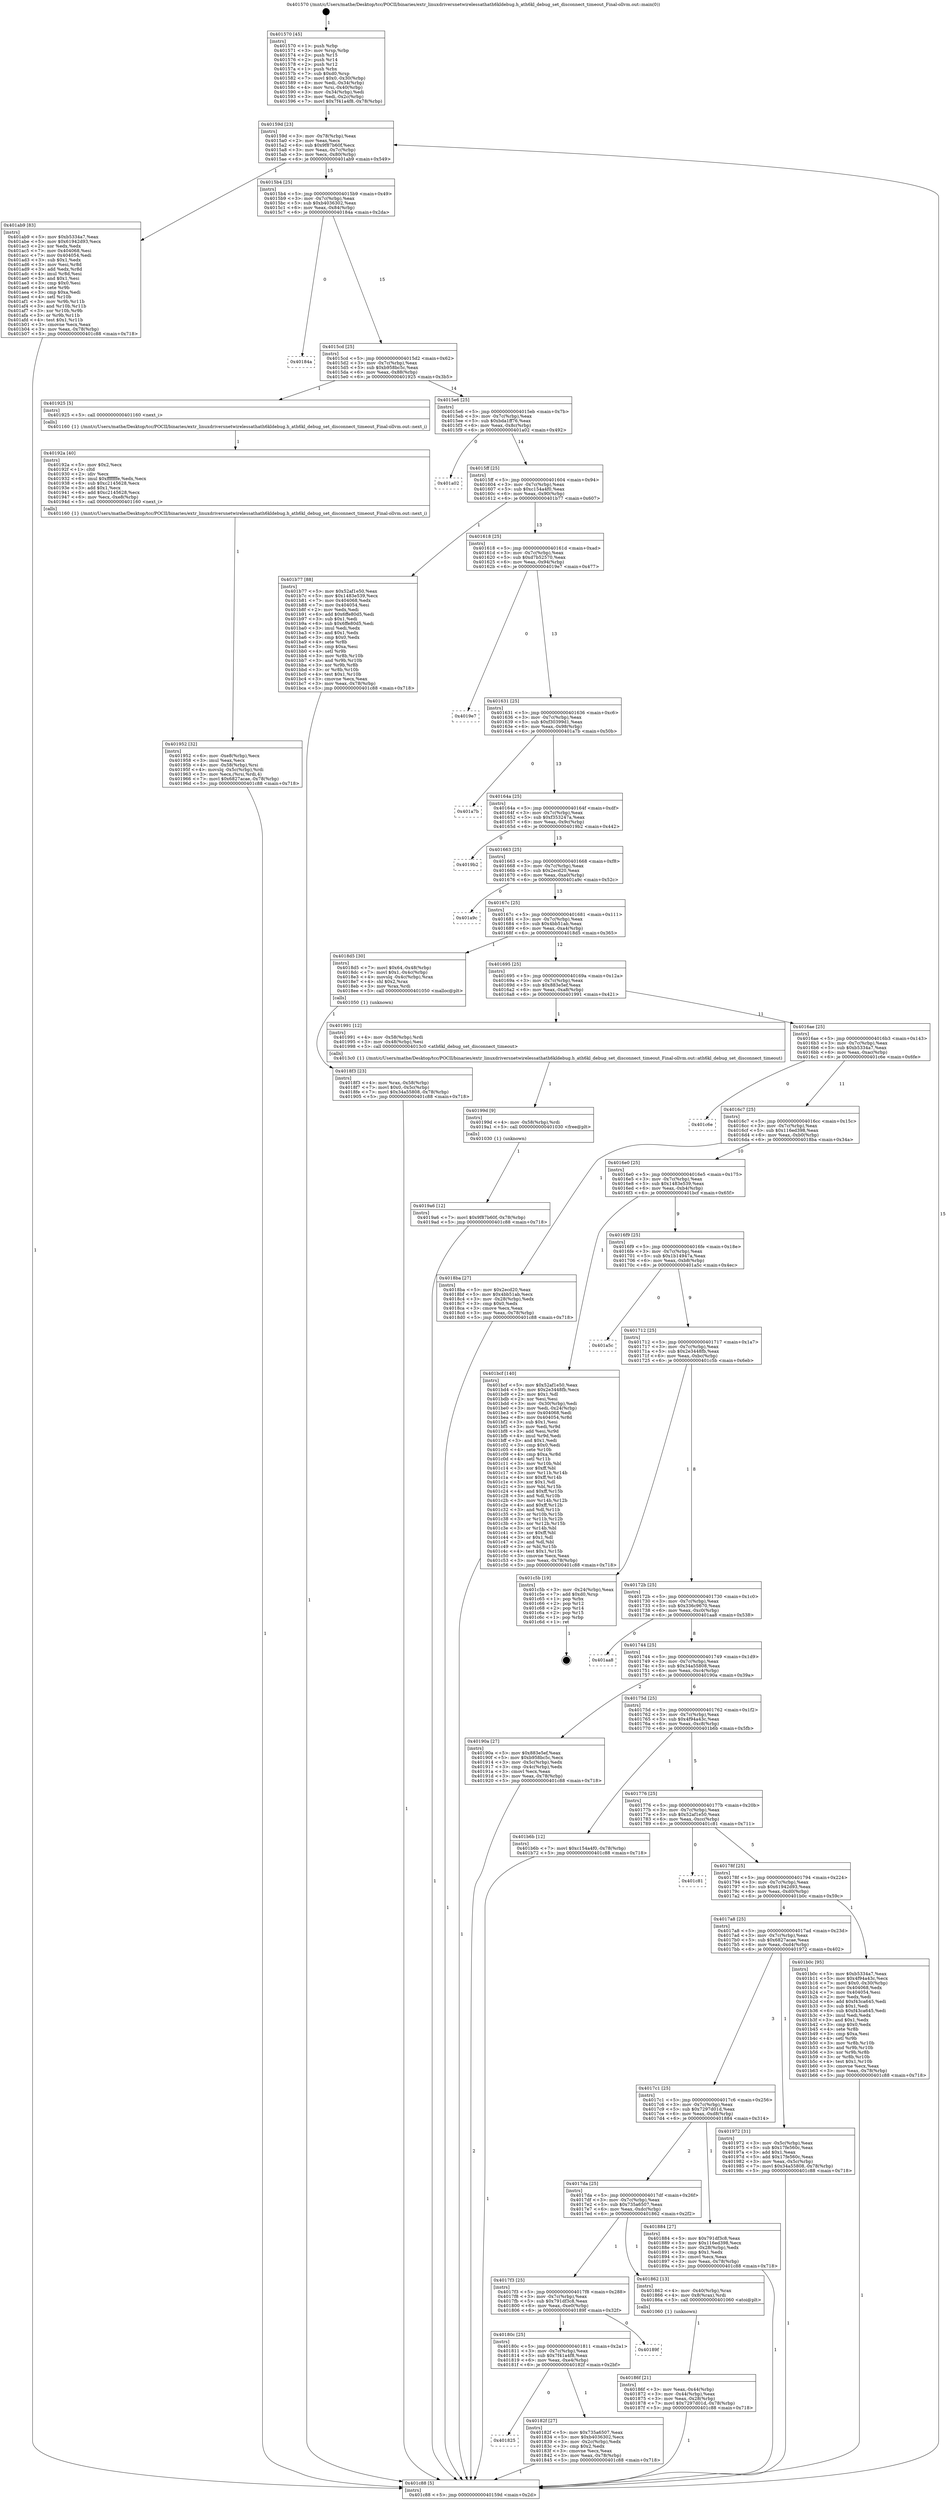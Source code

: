digraph "0x401570" {
  label = "0x401570 (/mnt/c/Users/mathe/Desktop/tcc/POCII/binaries/extr_linuxdriversnetwirelessathath6kldebug.h_ath6kl_debug_set_disconnect_timeout_Final-ollvm.out::main(0))"
  labelloc = "t"
  node[shape=record]

  Entry [label="",width=0.3,height=0.3,shape=circle,fillcolor=black,style=filled]
  "0x40159d" [label="{
     0x40159d [23]\l
     | [instrs]\l
     &nbsp;&nbsp;0x40159d \<+3\>: mov -0x78(%rbp),%eax\l
     &nbsp;&nbsp;0x4015a0 \<+2\>: mov %eax,%ecx\l
     &nbsp;&nbsp;0x4015a2 \<+6\>: sub $0x9f87b60f,%ecx\l
     &nbsp;&nbsp;0x4015a8 \<+3\>: mov %eax,-0x7c(%rbp)\l
     &nbsp;&nbsp;0x4015ab \<+3\>: mov %ecx,-0x80(%rbp)\l
     &nbsp;&nbsp;0x4015ae \<+6\>: je 0000000000401ab9 \<main+0x549\>\l
  }"]
  "0x401ab9" [label="{
     0x401ab9 [83]\l
     | [instrs]\l
     &nbsp;&nbsp;0x401ab9 \<+5\>: mov $0xb5334a7,%eax\l
     &nbsp;&nbsp;0x401abe \<+5\>: mov $0x61942d93,%ecx\l
     &nbsp;&nbsp;0x401ac3 \<+2\>: xor %edx,%edx\l
     &nbsp;&nbsp;0x401ac5 \<+7\>: mov 0x404068,%esi\l
     &nbsp;&nbsp;0x401acc \<+7\>: mov 0x404054,%edi\l
     &nbsp;&nbsp;0x401ad3 \<+3\>: sub $0x1,%edx\l
     &nbsp;&nbsp;0x401ad6 \<+3\>: mov %esi,%r8d\l
     &nbsp;&nbsp;0x401ad9 \<+3\>: add %edx,%r8d\l
     &nbsp;&nbsp;0x401adc \<+4\>: imul %r8d,%esi\l
     &nbsp;&nbsp;0x401ae0 \<+3\>: and $0x1,%esi\l
     &nbsp;&nbsp;0x401ae3 \<+3\>: cmp $0x0,%esi\l
     &nbsp;&nbsp;0x401ae6 \<+4\>: sete %r9b\l
     &nbsp;&nbsp;0x401aea \<+3\>: cmp $0xa,%edi\l
     &nbsp;&nbsp;0x401aed \<+4\>: setl %r10b\l
     &nbsp;&nbsp;0x401af1 \<+3\>: mov %r9b,%r11b\l
     &nbsp;&nbsp;0x401af4 \<+3\>: and %r10b,%r11b\l
     &nbsp;&nbsp;0x401af7 \<+3\>: xor %r10b,%r9b\l
     &nbsp;&nbsp;0x401afa \<+3\>: or %r9b,%r11b\l
     &nbsp;&nbsp;0x401afd \<+4\>: test $0x1,%r11b\l
     &nbsp;&nbsp;0x401b01 \<+3\>: cmovne %ecx,%eax\l
     &nbsp;&nbsp;0x401b04 \<+3\>: mov %eax,-0x78(%rbp)\l
     &nbsp;&nbsp;0x401b07 \<+5\>: jmp 0000000000401c88 \<main+0x718\>\l
  }"]
  "0x4015b4" [label="{
     0x4015b4 [25]\l
     | [instrs]\l
     &nbsp;&nbsp;0x4015b4 \<+5\>: jmp 00000000004015b9 \<main+0x49\>\l
     &nbsp;&nbsp;0x4015b9 \<+3\>: mov -0x7c(%rbp),%eax\l
     &nbsp;&nbsp;0x4015bc \<+5\>: sub $0xb4036302,%eax\l
     &nbsp;&nbsp;0x4015c1 \<+6\>: mov %eax,-0x84(%rbp)\l
     &nbsp;&nbsp;0x4015c7 \<+6\>: je 000000000040184a \<main+0x2da\>\l
  }"]
  Exit [label="",width=0.3,height=0.3,shape=circle,fillcolor=black,style=filled,peripheries=2]
  "0x40184a" [label="{
     0x40184a\l
  }", style=dashed]
  "0x4015cd" [label="{
     0x4015cd [25]\l
     | [instrs]\l
     &nbsp;&nbsp;0x4015cd \<+5\>: jmp 00000000004015d2 \<main+0x62\>\l
     &nbsp;&nbsp;0x4015d2 \<+3\>: mov -0x7c(%rbp),%eax\l
     &nbsp;&nbsp;0x4015d5 \<+5\>: sub $0xb958bc5c,%eax\l
     &nbsp;&nbsp;0x4015da \<+6\>: mov %eax,-0x88(%rbp)\l
     &nbsp;&nbsp;0x4015e0 \<+6\>: je 0000000000401925 \<main+0x3b5\>\l
  }"]
  "0x4019a6" [label="{
     0x4019a6 [12]\l
     | [instrs]\l
     &nbsp;&nbsp;0x4019a6 \<+7\>: movl $0x9f87b60f,-0x78(%rbp)\l
     &nbsp;&nbsp;0x4019ad \<+5\>: jmp 0000000000401c88 \<main+0x718\>\l
  }"]
  "0x401925" [label="{
     0x401925 [5]\l
     | [instrs]\l
     &nbsp;&nbsp;0x401925 \<+5\>: call 0000000000401160 \<next_i\>\l
     | [calls]\l
     &nbsp;&nbsp;0x401160 \{1\} (/mnt/c/Users/mathe/Desktop/tcc/POCII/binaries/extr_linuxdriversnetwirelessathath6kldebug.h_ath6kl_debug_set_disconnect_timeout_Final-ollvm.out::next_i)\l
  }"]
  "0x4015e6" [label="{
     0x4015e6 [25]\l
     | [instrs]\l
     &nbsp;&nbsp;0x4015e6 \<+5\>: jmp 00000000004015eb \<main+0x7b\>\l
     &nbsp;&nbsp;0x4015eb \<+3\>: mov -0x7c(%rbp),%eax\l
     &nbsp;&nbsp;0x4015ee \<+5\>: sub $0xbda1ff76,%eax\l
     &nbsp;&nbsp;0x4015f3 \<+6\>: mov %eax,-0x8c(%rbp)\l
     &nbsp;&nbsp;0x4015f9 \<+6\>: je 0000000000401a02 \<main+0x492\>\l
  }"]
  "0x40199d" [label="{
     0x40199d [9]\l
     | [instrs]\l
     &nbsp;&nbsp;0x40199d \<+4\>: mov -0x58(%rbp),%rdi\l
     &nbsp;&nbsp;0x4019a1 \<+5\>: call 0000000000401030 \<free@plt\>\l
     | [calls]\l
     &nbsp;&nbsp;0x401030 \{1\} (unknown)\l
  }"]
  "0x401a02" [label="{
     0x401a02\l
  }", style=dashed]
  "0x4015ff" [label="{
     0x4015ff [25]\l
     | [instrs]\l
     &nbsp;&nbsp;0x4015ff \<+5\>: jmp 0000000000401604 \<main+0x94\>\l
     &nbsp;&nbsp;0x401604 \<+3\>: mov -0x7c(%rbp),%eax\l
     &nbsp;&nbsp;0x401607 \<+5\>: sub $0xc154a4f0,%eax\l
     &nbsp;&nbsp;0x40160c \<+6\>: mov %eax,-0x90(%rbp)\l
     &nbsp;&nbsp;0x401612 \<+6\>: je 0000000000401b77 \<main+0x607\>\l
  }"]
  "0x401952" [label="{
     0x401952 [32]\l
     | [instrs]\l
     &nbsp;&nbsp;0x401952 \<+6\>: mov -0xe8(%rbp),%ecx\l
     &nbsp;&nbsp;0x401958 \<+3\>: imul %eax,%ecx\l
     &nbsp;&nbsp;0x40195b \<+4\>: mov -0x58(%rbp),%rsi\l
     &nbsp;&nbsp;0x40195f \<+4\>: movslq -0x5c(%rbp),%rdi\l
     &nbsp;&nbsp;0x401963 \<+3\>: mov %ecx,(%rsi,%rdi,4)\l
     &nbsp;&nbsp;0x401966 \<+7\>: movl $0x6827acae,-0x78(%rbp)\l
     &nbsp;&nbsp;0x40196d \<+5\>: jmp 0000000000401c88 \<main+0x718\>\l
  }"]
  "0x401b77" [label="{
     0x401b77 [88]\l
     | [instrs]\l
     &nbsp;&nbsp;0x401b77 \<+5\>: mov $0x52af1e50,%eax\l
     &nbsp;&nbsp;0x401b7c \<+5\>: mov $0x1483e539,%ecx\l
     &nbsp;&nbsp;0x401b81 \<+7\>: mov 0x404068,%edx\l
     &nbsp;&nbsp;0x401b88 \<+7\>: mov 0x404054,%esi\l
     &nbsp;&nbsp;0x401b8f \<+2\>: mov %edx,%edi\l
     &nbsp;&nbsp;0x401b91 \<+6\>: add $0x6ffe80d5,%edi\l
     &nbsp;&nbsp;0x401b97 \<+3\>: sub $0x1,%edi\l
     &nbsp;&nbsp;0x401b9a \<+6\>: sub $0x6ffe80d5,%edi\l
     &nbsp;&nbsp;0x401ba0 \<+3\>: imul %edi,%edx\l
     &nbsp;&nbsp;0x401ba3 \<+3\>: and $0x1,%edx\l
     &nbsp;&nbsp;0x401ba6 \<+3\>: cmp $0x0,%edx\l
     &nbsp;&nbsp;0x401ba9 \<+4\>: sete %r8b\l
     &nbsp;&nbsp;0x401bad \<+3\>: cmp $0xa,%esi\l
     &nbsp;&nbsp;0x401bb0 \<+4\>: setl %r9b\l
     &nbsp;&nbsp;0x401bb4 \<+3\>: mov %r8b,%r10b\l
     &nbsp;&nbsp;0x401bb7 \<+3\>: and %r9b,%r10b\l
     &nbsp;&nbsp;0x401bba \<+3\>: xor %r9b,%r8b\l
     &nbsp;&nbsp;0x401bbd \<+3\>: or %r8b,%r10b\l
     &nbsp;&nbsp;0x401bc0 \<+4\>: test $0x1,%r10b\l
     &nbsp;&nbsp;0x401bc4 \<+3\>: cmovne %ecx,%eax\l
     &nbsp;&nbsp;0x401bc7 \<+3\>: mov %eax,-0x78(%rbp)\l
     &nbsp;&nbsp;0x401bca \<+5\>: jmp 0000000000401c88 \<main+0x718\>\l
  }"]
  "0x401618" [label="{
     0x401618 [25]\l
     | [instrs]\l
     &nbsp;&nbsp;0x401618 \<+5\>: jmp 000000000040161d \<main+0xad\>\l
     &nbsp;&nbsp;0x40161d \<+3\>: mov -0x7c(%rbp),%eax\l
     &nbsp;&nbsp;0x401620 \<+5\>: sub $0xd7b52570,%eax\l
     &nbsp;&nbsp;0x401625 \<+6\>: mov %eax,-0x94(%rbp)\l
     &nbsp;&nbsp;0x40162b \<+6\>: je 00000000004019e7 \<main+0x477\>\l
  }"]
  "0x40192a" [label="{
     0x40192a [40]\l
     | [instrs]\l
     &nbsp;&nbsp;0x40192a \<+5\>: mov $0x2,%ecx\l
     &nbsp;&nbsp;0x40192f \<+1\>: cltd\l
     &nbsp;&nbsp;0x401930 \<+2\>: idiv %ecx\l
     &nbsp;&nbsp;0x401932 \<+6\>: imul $0xfffffffe,%edx,%ecx\l
     &nbsp;&nbsp;0x401938 \<+6\>: sub $0xc2145628,%ecx\l
     &nbsp;&nbsp;0x40193e \<+3\>: add $0x1,%ecx\l
     &nbsp;&nbsp;0x401941 \<+6\>: add $0xc2145628,%ecx\l
     &nbsp;&nbsp;0x401947 \<+6\>: mov %ecx,-0xe8(%rbp)\l
     &nbsp;&nbsp;0x40194d \<+5\>: call 0000000000401160 \<next_i\>\l
     | [calls]\l
     &nbsp;&nbsp;0x401160 \{1\} (/mnt/c/Users/mathe/Desktop/tcc/POCII/binaries/extr_linuxdriversnetwirelessathath6kldebug.h_ath6kl_debug_set_disconnect_timeout_Final-ollvm.out::next_i)\l
  }"]
  "0x4019e7" [label="{
     0x4019e7\l
  }", style=dashed]
  "0x401631" [label="{
     0x401631 [25]\l
     | [instrs]\l
     &nbsp;&nbsp;0x401631 \<+5\>: jmp 0000000000401636 \<main+0xc6\>\l
     &nbsp;&nbsp;0x401636 \<+3\>: mov -0x7c(%rbp),%eax\l
     &nbsp;&nbsp;0x401639 \<+5\>: sub $0xf30399d1,%eax\l
     &nbsp;&nbsp;0x40163e \<+6\>: mov %eax,-0x98(%rbp)\l
     &nbsp;&nbsp;0x401644 \<+6\>: je 0000000000401a7b \<main+0x50b\>\l
  }"]
  "0x4018f3" [label="{
     0x4018f3 [23]\l
     | [instrs]\l
     &nbsp;&nbsp;0x4018f3 \<+4\>: mov %rax,-0x58(%rbp)\l
     &nbsp;&nbsp;0x4018f7 \<+7\>: movl $0x0,-0x5c(%rbp)\l
     &nbsp;&nbsp;0x4018fe \<+7\>: movl $0x34a55808,-0x78(%rbp)\l
     &nbsp;&nbsp;0x401905 \<+5\>: jmp 0000000000401c88 \<main+0x718\>\l
  }"]
  "0x401a7b" [label="{
     0x401a7b\l
  }", style=dashed]
  "0x40164a" [label="{
     0x40164a [25]\l
     | [instrs]\l
     &nbsp;&nbsp;0x40164a \<+5\>: jmp 000000000040164f \<main+0xdf\>\l
     &nbsp;&nbsp;0x40164f \<+3\>: mov -0x7c(%rbp),%eax\l
     &nbsp;&nbsp;0x401652 \<+5\>: sub $0xf353247a,%eax\l
     &nbsp;&nbsp;0x401657 \<+6\>: mov %eax,-0x9c(%rbp)\l
     &nbsp;&nbsp;0x40165d \<+6\>: je 00000000004019b2 \<main+0x442\>\l
  }"]
  "0x40186f" [label="{
     0x40186f [21]\l
     | [instrs]\l
     &nbsp;&nbsp;0x40186f \<+3\>: mov %eax,-0x44(%rbp)\l
     &nbsp;&nbsp;0x401872 \<+3\>: mov -0x44(%rbp),%eax\l
     &nbsp;&nbsp;0x401875 \<+3\>: mov %eax,-0x28(%rbp)\l
     &nbsp;&nbsp;0x401878 \<+7\>: movl $0x7297d01d,-0x78(%rbp)\l
     &nbsp;&nbsp;0x40187f \<+5\>: jmp 0000000000401c88 \<main+0x718\>\l
  }"]
  "0x4019b2" [label="{
     0x4019b2\l
  }", style=dashed]
  "0x401663" [label="{
     0x401663 [25]\l
     | [instrs]\l
     &nbsp;&nbsp;0x401663 \<+5\>: jmp 0000000000401668 \<main+0xf8\>\l
     &nbsp;&nbsp;0x401668 \<+3\>: mov -0x7c(%rbp),%eax\l
     &nbsp;&nbsp;0x40166b \<+5\>: sub $0x2ecd20,%eax\l
     &nbsp;&nbsp;0x401670 \<+6\>: mov %eax,-0xa0(%rbp)\l
     &nbsp;&nbsp;0x401676 \<+6\>: je 0000000000401a9c \<main+0x52c\>\l
  }"]
  "0x401570" [label="{
     0x401570 [45]\l
     | [instrs]\l
     &nbsp;&nbsp;0x401570 \<+1\>: push %rbp\l
     &nbsp;&nbsp;0x401571 \<+3\>: mov %rsp,%rbp\l
     &nbsp;&nbsp;0x401574 \<+2\>: push %r15\l
     &nbsp;&nbsp;0x401576 \<+2\>: push %r14\l
     &nbsp;&nbsp;0x401578 \<+2\>: push %r12\l
     &nbsp;&nbsp;0x40157a \<+1\>: push %rbx\l
     &nbsp;&nbsp;0x40157b \<+7\>: sub $0xd0,%rsp\l
     &nbsp;&nbsp;0x401582 \<+7\>: movl $0x0,-0x30(%rbp)\l
     &nbsp;&nbsp;0x401589 \<+3\>: mov %edi,-0x34(%rbp)\l
     &nbsp;&nbsp;0x40158c \<+4\>: mov %rsi,-0x40(%rbp)\l
     &nbsp;&nbsp;0x401590 \<+3\>: mov -0x34(%rbp),%edi\l
     &nbsp;&nbsp;0x401593 \<+3\>: mov %edi,-0x2c(%rbp)\l
     &nbsp;&nbsp;0x401596 \<+7\>: movl $0x7f41a4f8,-0x78(%rbp)\l
  }"]
  "0x401a9c" [label="{
     0x401a9c\l
  }", style=dashed]
  "0x40167c" [label="{
     0x40167c [25]\l
     | [instrs]\l
     &nbsp;&nbsp;0x40167c \<+5\>: jmp 0000000000401681 \<main+0x111\>\l
     &nbsp;&nbsp;0x401681 \<+3\>: mov -0x7c(%rbp),%eax\l
     &nbsp;&nbsp;0x401684 \<+5\>: sub $0x4bb51ab,%eax\l
     &nbsp;&nbsp;0x401689 \<+6\>: mov %eax,-0xa4(%rbp)\l
     &nbsp;&nbsp;0x40168f \<+6\>: je 00000000004018d5 \<main+0x365\>\l
  }"]
  "0x401c88" [label="{
     0x401c88 [5]\l
     | [instrs]\l
     &nbsp;&nbsp;0x401c88 \<+5\>: jmp 000000000040159d \<main+0x2d\>\l
  }"]
  "0x4018d5" [label="{
     0x4018d5 [30]\l
     | [instrs]\l
     &nbsp;&nbsp;0x4018d5 \<+7\>: movl $0x64,-0x48(%rbp)\l
     &nbsp;&nbsp;0x4018dc \<+7\>: movl $0x1,-0x4c(%rbp)\l
     &nbsp;&nbsp;0x4018e3 \<+4\>: movslq -0x4c(%rbp),%rax\l
     &nbsp;&nbsp;0x4018e7 \<+4\>: shl $0x2,%rax\l
     &nbsp;&nbsp;0x4018eb \<+3\>: mov %rax,%rdi\l
     &nbsp;&nbsp;0x4018ee \<+5\>: call 0000000000401050 \<malloc@plt\>\l
     | [calls]\l
     &nbsp;&nbsp;0x401050 \{1\} (unknown)\l
  }"]
  "0x401695" [label="{
     0x401695 [25]\l
     | [instrs]\l
     &nbsp;&nbsp;0x401695 \<+5\>: jmp 000000000040169a \<main+0x12a\>\l
     &nbsp;&nbsp;0x40169a \<+3\>: mov -0x7c(%rbp),%eax\l
     &nbsp;&nbsp;0x40169d \<+5\>: sub $0x883e5ef,%eax\l
     &nbsp;&nbsp;0x4016a2 \<+6\>: mov %eax,-0xa8(%rbp)\l
     &nbsp;&nbsp;0x4016a8 \<+6\>: je 0000000000401991 \<main+0x421\>\l
  }"]
  "0x401825" [label="{
     0x401825\l
  }", style=dashed]
  "0x401991" [label="{
     0x401991 [12]\l
     | [instrs]\l
     &nbsp;&nbsp;0x401991 \<+4\>: mov -0x58(%rbp),%rdi\l
     &nbsp;&nbsp;0x401995 \<+3\>: mov -0x48(%rbp),%esi\l
     &nbsp;&nbsp;0x401998 \<+5\>: call 00000000004013c0 \<ath6kl_debug_set_disconnect_timeout\>\l
     | [calls]\l
     &nbsp;&nbsp;0x4013c0 \{1\} (/mnt/c/Users/mathe/Desktop/tcc/POCII/binaries/extr_linuxdriversnetwirelessathath6kldebug.h_ath6kl_debug_set_disconnect_timeout_Final-ollvm.out::ath6kl_debug_set_disconnect_timeout)\l
  }"]
  "0x4016ae" [label="{
     0x4016ae [25]\l
     | [instrs]\l
     &nbsp;&nbsp;0x4016ae \<+5\>: jmp 00000000004016b3 \<main+0x143\>\l
     &nbsp;&nbsp;0x4016b3 \<+3\>: mov -0x7c(%rbp),%eax\l
     &nbsp;&nbsp;0x4016b6 \<+5\>: sub $0xb5334a7,%eax\l
     &nbsp;&nbsp;0x4016bb \<+6\>: mov %eax,-0xac(%rbp)\l
     &nbsp;&nbsp;0x4016c1 \<+6\>: je 0000000000401c6e \<main+0x6fe\>\l
  }"]
  "0x40182f" [label="{
     0x40182f [27]\l
     | [instrs]\l
     &nbsp;&nbsp;0x40182f \<+5\>: mov $0x735a6507,%eax\l
     &nbsp;&nbsp;0x401834 \<+5\>: mov $0xb4036302,%ecx\l
     &nbsp;&nbsp;0x401839 \<+3\>: mov -0x2c(%rbp),%edx\l
     &nbsp;&nbsp;0x40183c \<+3\>: cmp $0x2,%edx\l
     &nbsp;&nbsp;0x40183f \<+3\>: cmovne %ecx,%eax\l
     &nbsp;&nbsp;0x401842 \<+3\>: mov %eax,-0x78(%rbp)\l
     &nbsp;&nbsp;0x401845 \<+5\>: jmp 0000000000401c88 \<main+0x718\>\l
  }"]
  "0x401c6e" [label="{
     0x401c6e\l
  }", style=dashed]
  "0x4016c7" [label="{
     0x4016c7 [25]\l
     | [instrs]\l
     &nbsp;&nbsp;0x4016c7 \<+5\>: jmp 00000000004016cc \<main+0x15c\>\l
     &nbsp;&nbsp;0x4016cc \<+3\>: mov -0x7c(%rbp),%eax\l
     &nbsp;&nbsp;0x4016cf \<+5\>: sub $0x116ed398,%eax\l
     &nbsp;&nbsp;0x4016d4 \<+6\>: mov %eax,-0xb0(%rbp)\l
     &nbsp;&nbsp;0x4016da \<+6\>: je 00000000004018ba \<main+0x34a\>\l
  }"]
  "0x40180c" [label="{
     0x40180c [25]\l
     | [instrs]\l
     &nbsp;&nbsp;0x40180c \<+5\>: jmp 0000000000401811 \<main+0x2a1\>\l
     &nbsp;&nbsp;0x401811 \<+3\>: mov -0x7c(%rbp),%eax\l
     &nbsp;&nbsp;0x401814 \<+5\>: sub $0x7f41a4f8,%eax\l
     &nbsp;&nbsp;0x401819 \<+6\>: mov %eax,-0xe4(%rbp)\l
     &nbsp;&nbsp;0x40181f \<+6\>: je 000000000040182f \<main+0x2bf\>\l
  }"]
  "0x4018ba" [label="{
     0x4018ba [27]\l
     | [instrs]\l
     &nbsp;&nbsp;0x4018ba \<+5\>: mov $0x2ecd20,%eax\l
     &nbsp;&nbsp;0x4018bf \<+5\>: mov $0x4bb51ab,%ecx\l
     &nbsp;&nbsp;0x4018c4 \<+3\>: mov -0x28(%rbp),%edx\l
     &nbsp;&nbsp;0x4018c7 \<+3\>: cmp $0x0,%edx\l
     &nbsp;&nbsp;0x4018ca \<+3\>: cmove %ecx,%eax\l
     &nbsp;&nbsp;0x4018cd \<+3\>: mov %eax,-0x78(%rbp)\l
     &nbsp;&nbsp;0x4018d0 \<+5\>: jmp 0000000000401c88 \<main+0x718\>\l
  }"]
  "0x4016e0" [label="{
     0x4016e0 [25]\l
     | [instrs]\l
     &nbsp;&nbsp;0x4016e0 \<+5\>: jmp 00000000004016e5 \<main+0x175\>\l
     &nbsp;&nbsp;0x4016e5 \<+3\>: mov -0x7c(%rbp),%eax\l
     &nbsp;&nbsp;0x4016e8 \<+5\>: sub $0x1483e539,%eax\l
     &nbsp;&nbsp;0x4016ed \<+6\>: mov %eax,-0xb4(%rbp)\l
     &nbsp;&nbsp;0x4016f3 \<+6\>: je 0000000000401bcf \<main+0x65f\>\l
  }"]
  "0x40189f" [label="{
     0x40189f\l
  }", style=dashed]
  "0x401bcf" [label="{
     0x401bcf [140]\l
     | [instrs]\l
     &nbsp;&nbsp;0x401bcf \<+5\>: mov $0x52af1e50,%eax\l
     &nbsp;&nbsp;0x401bd4 \<+5\>: mov $0x2e3448fb,%ecx\l
     &nbsp;&nbsp;0x401bd9 \<+2\>: mov $0x1,%dl\l
     &nbsp;&nbsp;0x401bdb \<+2\>: xor %esi,%esi\l
     &nbsp;&nbsp;0x401bdd \<+3\>: mov -0x30(%rbp),%edi\l
     &nbsp;&nbsp;0x401be0 \<+3\>: mov %edi,-0x24(%rbp)\l
     &nbsp;&nbsp;0x401be3 \<+7\>: mov 0x404068,%edi\l
     &nbsp;&nbsp;0x401bea \<+8\>: mov 0x404054,%r8d\l
     &nbsp;&nbsp;0x401bf2 \<+3\>: sub $0x1,%esi\l
     &nbsp;&nbsp;0x401bf5 \<+3\>: mov %edi,%r9d\l
     &nbsp;&nbsp;0x401bf8 \<+3\>: add %esi,%r9d\l
     &nbsp;&nbsp;0x401bfb \<+4\>: imul %r9d,%edi\l
     &nbsp;&nbsp;0x401bff \<+3\>: and $0x1,%edi\l
     &nbsp;&nbsp;0x401c02 \<+3\>: cmp $0x0,%edi\l
     &nbsp;&nbsp;0x401c05 \<+4\>: sete %r10b\l
     &nbsp;&nbsp;0x401c09 \<+4\>: cmp $0xa,%r8d\l
     &nbsp;&nbsp;0x401c0d \<+4\>: setl %r11b\l
     &nbsp;&nbsp;0x401c11 \<+3\>: mov %r10b,%bl\l
     &nbsp;&nbsp;0x401c14 \<+3\>: xor $0xff,%bl\l
     &nbsp;&nbsp;0x401c17 \<+3\>: mov %r11b,%r14b\l
     &nbsp;&nbsp;0x401c1a \<+4\>: xor $0xff,%r14b\l
     &nbsp;&nbsp;0x401c1e \<+3\>: xor $0x1,%dl\l
     &nbsp;&nbsp;0x401c21 \<+3\>: mov %bl,%r15b\l
     &nbsp;&nbsp;0x401c24 \<+4\>: and $0xff,%r15b\l
     &nbsp;&nbsp;0x401c28 \<+3\>: and %dl,%r10b\l
     &nbsp;&nbsp;0x401c2b \<+3\>: mov %r14b,%r12b\l
     &nbsp;&nbsp;0x401c2e \<+4\>: and $0xff,%r12b\l
     &nbsp;&nbsp;0x401c32 \<+3\>: and %dl,%r11b\l
     &nbsp;&nbsp;0x401c35 \<+3\>: or %r10b,%r15b\l
     &nbsp;&nbsp;0x401c38 \<+3\>: or %r11b,%r12b\l
     &nbsp;&nbsp;0x401c3b \<+3\>: xor %r12b,%r15b\l
     &nbsp;&nbsp;0x401c3e \<+3\>: or %r14b,%bl\l
     &nbsp;&nbsp;0x401c41 \<+3\>: xor $0xff,%bl\l
     &nbsp;&nbsp;0x401c44 \<+3\>: or $0x1,%dl\l
     &nbsp;&nbsp;0x401c47 \<+2\>: and %dl,%bl\l
     &nbsp;&nbsp;0x401c49 \<+3\>: or %bl,%r15b\l
     &nbsp;&nbsp;0x401c4c \<+4\>: test $0x1,%r15b\l
     &nbsp;&nbsp;0x401c50 \<+3\>: cmovne %ecx,%eax\l
     &nbsp;&nbsp;0x401c53 \<+3\>: mov %eax,-0x78(%rbp)\l
     &nbsp;&nbsp;0x401c56 \<+5\>: jmp 0000000000401c88 \<main+0x718\>\l
  }"]
  "0x4016f9" [label="{
     0x4016f9 [25]\l
     | [instrs]\l
     &nbsp;&nbsp;0x4016f9 \<+5\>: jmp 00000000004016fe \<main+0x18e\>\l
     &nbsp;&nbsp;0x4016fe \<+3\>: mov -0x7c(%rbp),%eax\l
     &nbsp;&nbsp;0x401701 \<+5\>: sub $0x1b14947a,%eax\l
     &nbsp;&nbsp;0x401706 \<+6\>: mov %eax,-0xb8(%rbp)\l
     &nbsp;&nbsp;0x40170c \<+6\>: je 0000000000401a5c \<main+0x4ec\>\l
  }"]
  "0x4017f3" [label="{
     0x4017f3 [25]\l
     | [instrs]\l
     &nbsp;&nbsp;0x4017f3 \<+5\>: jmp 00000000004017f8 \<main+0x288\>\l
     &nbsp;&nbsp;0x4017f8 \<+3\>: mov -0x7c(%rbp),%eax\l
     &nbsp;&nbsp;0x4017fb \<+5\>: sub $0x791df3c8,%eax\l
     &nbsp;&nbsp;0x401800 \<+6\>: mov %eax,-0xe0(%rbp)\l
     &nbsp;&nbsp;0x401806 \<+6\>: je 000000000040189f \<main+0x32f\>\l
  }"]
  "0x401a5c" [label="{
     0x401a5c\l
  }", style=dashed]
  "0x401712" [label="{
     0x401712 [25]\l
     | [instrs]\l
     &nbsp;&nbsp;0x401712 \<+5\>: jmp 0000000000401717 \<main+0x1a7\>\l
     &nbsp;&nbsp;0x401717 \<+3\>: mov -0x7c(%rbp),%eax\l
     &nbsp;&nbsp;0x40171a \<+5\>: sub $0x2e3448fb,%eax\l
     &nbsp;&nbsp;0x40171f \<+6\>: mov %eax,-0xbc(%rbp)\l
     &nbsp;&nbsp;0x401725 \<+6\>: je 0000000000401c5b \<main+0x6eb\>\l
  }"]
  "0x401862" [label="{
     0x401862 [13]\l
     | [instrs]\l
     &nbsp;&nbsp;0x401862 \<+4\>: mov -0x40(%rbp),%rax\l
     &nbsp;&nbsp;0x401866 \<+4\>: mov 0x8(%rax),%rdi\l
     &nbsp;&nbsp;0x40186a \<+5\>: call 0000000000401060 \<atoi@plt\>\l
     | [calls]\l
     &nbsp;&nbsp;0x401060 \{1\} (unknown)\l
  }"]
  "0x401c5b" [label="{
     0x401c5b [19]\l
     | [instrs]\l
     &nbsp;&nbsp;0x401c5b \<+3\>: mov -0x24(%rbp),%eax\l
     &nbsp;&nbsp;0x401c5e \<+7\>: add $0xd0,%rsp\l
     &nbsp;&nbsp;0x401c65 \<+1\>: pop %rbx\l
     &nbsp;&nbsp;0x401c66 \<+2\>: pop %r12\l
     &nbsp;&nbsp;0x401c68 \<+2\>: pop %r14\l
     &nbsp;&nbsp;0x401c6a \<+2\>: pop %r15\l
     &nbsp;&nbsp;0x401c6c \<+1\>: pop %rbp\l
     &nbsp;&nbsp;0x401c6d \<+1\>: ret\l
  }"]
  "0x40172b" [label="{
     0x40172b [25]\l
     | [instrs]\l
     &nbsp;&nbsp;0x40172b \<+5\>: jmp 0000000000401730 \<main+0x1c0\>\l
     &nbsp;&nbsp;0x401730 \<+3\>: mov -0x7c(%rbp),%eax\l
     &nbsp;&nbsp;0x401733 \<+5\>: sub $0x336c9670,%eax\l
     &nbsp;&nbsp;0x401738 \<+6\>: mov %eax,-0xc0(%rbp)\l
     &nbsp;&nbsp;0x40173e \<+6\>: je 0000000000401aa8 \<main+0x538\>\l
  }"]
  "0x4017da" [label="{
     0x4017da [25]\l
     | [instrs]\l
     &nbsp;&nbsp;0x4017da \<+5\>: jmp 00000000004017df \<main+0x26f\>\l
     &nbsp;&nbsp;0x4017df \<+3\>: mov -0x7c(%rbp),%eax\l
     &nbsp;&nbsp;0x4017e2 \<+5\>: sub $0x735a6507,%eax\l
     &nbsp;&nbsp;0x4017e7 \<+6\>: mov %eax,-0xdc(%rbp)\l
     &nbsp;&nbsp;0x4017ed \<+6\>: je 0000000000401862 \<main+0x2f2\>\l
  }"]
  "0x401aa8" [label="{
     0x401aa8\l
  }", style=dashed]
  "0x401744" [label="{
     0x401744 [25]\l
     | [instrs]\l
     &nbsp;&nbsp;0x401744 \<+5\>: jmp 0000000000401749 \<main+0x1d9\>\l
     &nbsp;&nbsp;0x401749 \<+3\>: mov -0x7c(%rbp),%eax\l
     &nbsp;&nbsp;0x40174c \<+5\>: sub $0x34a55808,%eax\l
     &nbsp;&nbsp;0x401751 \<+6\>: mov %eax,-0xc4(%rbp)\l
     &nbsp;&nbsp;0x401757 \<+6\>: je 000000000040190a \<main+0x39a\>\l
  }"]
  "0x401884" [label="{
     0x401884 [27]\l
     | [instrs]\l
     &nbsp;&nbsp;0x401884 \<+5\>: mov $0x791df3c8,%eax\l
     &nbsp;&nbsp;0x401889 \<+5\>: mov $0x116ed398,%ecx\l
     &nbsp;&nbsp;0x40188e \<+3\>: mov -0x28(%rbp),%edx\l
     &nbsp;&nbsp;0x401891 \<+3\>: cmp $0x1,%edx\l
     &nbsp;&nbsp;0x401894 \<+3\>: cmovl %ecx,%eax\l
     &nbsp;&nbsp;0x401897 \<+3\>: mov %eax,-0x78(%rbp)\l
     &nbsp;&nbsp;0x40189a \<+5\>: jmp 0000000000401c88 \<main+0x718\>\l
  }"]
  "0x40190a" [label="{
     0x40190a [27]\l
     | [instrs]\l
     &nbsp;&nbsp;0x40190a \<+5\>: mov $0x883e5ef,%eax\l
     &nbsp;&nbsp;0x40190f \<+5\>: mov $0xb958bc5c,%ecx\l
     &nbsp;&nbsp;0x401914 \<+3\>: mov -0x5c(%rbp),%edx\l
     &nbsp;&nbsp;0x401917 \<+3\>: cmp -0x4c(%rbp),%edx\l
     &nbsp;&nbsp;0x40191a \<+3\>: cmovl %ecx,%eax\l
     &nbsp;&nbsp;0x40191d \<+3\>: mov %eax,-0x78(%rbp)\l
     &nbsp;&nbsp;0x401920 \<+5\>: jmp 0000000000401c88 \<main+0x718\>\l
  }"]
  "0x40175d" [label="{
     0x40175d [25]\l
     | [instrs]\l
     &nbsp;&nbsp;0x40175d \<+5\>: jmp 0000000000401762 \<main+0x1f2\>\l
     &nbsp;&nbsp;0x401762 \<+3\>: mov -0x7c(%rbp),%eax\l
     &nbsp;&nbsp;0x401765 \<+5\>: sub $0x4f94a43c,%eax\l
     &nbsp;&nbsp;0x40176a \<+6\>: mov %eax,-0xc8(%rbp)\l
     &nbsp;&nbsp;0x401770 \<+6\>: je 0000000000401b6b \<main+0x5fb\>\l
  }"]
  "0x4017c1" [label="{
     0x4017c1 [25]\l
     | [instrs]\l
     &nbsp;&nbsp;0x4017c1 \<+5\>: jmp 00000000004017c6 \<main+0x256\>\l
     &nbsp;&nbsp;0x4017c6 \<+3\>: mov -0x7c(%rbp),%eax\l
     &nbsp;&nbsp;0x4017c9 \<+5\>: sub $0x7297d01d,%eax\l
     &nbsp;&nbsp;0x4017ce \<+6\>: mov %eax,-0xd8(%rbp)\l
     &nbsp;&nbsp;0x4017d4 \<+6\>: je 0000000000401884 \<main+0x314\>\l
  }"]
  "0x401b6b" [label="{
     0x401b6b [12]\l
     | [instrs]\l
     &nbsp;&nbsp;0x401b6b \<+7\>: movl $0xc154a4f0,-0x78(%rbp)\l
     &nbsp;&nbsp;0x401b72 \<+5\>: jmp 0000000000401c88 \<main+0x718\>\l
  }"]
  "0x401776" [label="{
     0x401776 [25]\l
     | [instrs]\l
     &nbsp;&nbsp;0x401776 \<+5\>: jmp 000000000040177b \<main+0x20b\>\l
     &nbsp;&nbsp;0x40177b \<+3\>: mov -0x7c(%rbp),%eax\l
     &nbsp;&nbsp;0x40177e \<+5\>: sub $0x52af1e50,%eax\l
     &nbsp;&nbsp;0x401783 \<+6\>: mov %eax,-0xcc(%rbp)\l
     &nbsp;&nbsp;0x401789 \<+6\>: je 0000000000401c81 \<main+0x711\>\l
  }"]
  "0x401972" [label="{
     0x401972 [31]\l
     | [instrs]\l
     &nbsp;&nbsp;0x401972 \<+3\>: mov -0x5c(%rbp),%eax\l
     &nbsp;&nbsp;0x401975 \<+5\>: sub $0x17fe560c,%eax\l
     &nbsp;&nbsp;0x40197a \<+3\>: add $0x1,%eax\l
     &nbsp;&nbsp;0x40197d \<+5\>: add $0x17fe560c,%eax\l
     &nbsp;&nbsp;0x401982 \<+3\>: mov %eax,-0x5c(%rbp)\l
     &nbsp;&nbsp;0x401985 \<+7\>: movl $0x34a55808,-0x78(%rbp)\l
     &nbsp;&nbsp;0x40198c \<+5\>: jmp 0000000000401c88 \<main+0x718\>\l
  }"]
  "0x401c81" [label="{
     0x401c81\l
  }", style=dashed]
  "0x40178f" [label="{
     0x40178f [25]\l
     | [instrs]\l
     &nbsp;&nbsp;0x40178f \<+5\>: jmp 0000000000401794 \<main+0x224\>\l
     &nbsp;&nbsp;0x401794 \<+3\>: mov -0x7c(%rbp),%eax\l
     &nbsp;&nbsp;0x401797 \<+5\>: sub $0x61942d93,%eax\l
     &nbsp;&nbsp;0x40179c \<+6\>: mov %eax,-0xd0(%rbp)\l
     &nbsp;&nbsp;0x4017a2 \<+6\>: je 0000000000401b0c \<main+0x59c\>\l
  }"]
  "0x4017a8" [label="{
     0x4017a8 [25]\l
     | [instrs]\l
     &nbsp;&nbsp;0x4017a8 \<+5\>: jmp 00000000004017ad \<main+0x23d\>\l
     &nbsp;&nbsp;0x4017ad \<+3\>: mov -0x7c(%rbp),%eax\l
     &nbsp;&nbsp;0x4017b0 \<+5\>: sub $0x6827acae,%eax\l
     &nbsp;&nbsp;0x4017b5 \<+6\>: mov %eax,-0xd4(%rbp)\l
     &nbsp;&nbsp;0x4017bb \<+6\>: je 0000000000401972 \<main+0x402\>\l
  }"]
  "0x401b0c" [label="{
     0x401b0c [95]\l
     | [instrs]\l
     &nbsp;&nbsp;0x401b0c \<+5\>: mov $0xb5334a7,%eax\l
     &nbsp;&nbsp;0x401b11 \<+5\>: mov $0x4f94a43c,%ecx\l
     &nbsp;&nbsp;0x401b16 \<+7\>: movl $0x0,-0x30(%rbp)\l
     &nbsp;&nbsp;0x401b1d \<+7\>: mov 0x404068,%edx\l
     &nbsp;&nbsp;0x401b24 \<+7\>: mov 0x404054,%esi\l
     &nbsp;&nbsp;0x401b2b \<+2\>: mov %edx,%edi\l
     &nbsp;&nbsp;0x401b2d \<+6\>: add $0xf43ca645,%edi\l
     &nbsp;&nbsp;0x401b33 \<+3\>: sub $0x1,%edi\l
     &nbsp;&nbsp;0x401b36 \<+6\>: sub $0xf43ca645,%edi\l
     &nbsp;&nbsp;0x401b3c \<+3\>: imul %edi,%edx\l
     &nbsp;&nbsp;0x401b3f \<+3\>: and $0x1,%edx\l
     &nbsp;&nbsp;0x401b42 \<+3\>: cmp $0x0,%edx\l
     &nbsp;&nbsp;0x401b45 \<+4\>: sete %r8b\l
     &nbsp;&nbsp;0x401b49 \<+3\>: cmp $0xa,%esi\l
     &nbsp;&nbsp;0x401b4c \<+4\>: setl %r9b\l
     &nbsp;&nbsp;0x401b50 \<+3\>: mov %r8b,%r10b\l
     &nbsp;&nbsp;0x401b53 \<+3\>: and %r9b,%r10b\l
     &nbsp;&nbsp;0x401b56 \<+3\>: xor %r9b,%r8b\l
     &nbsp;&nbsp;0x401b59 \<+3\>: or %r8b,%r10b\l
     &nbsp;&nbsp;0x401b5c \<+4\>: test $0x1,%r10b\l
     &nbsp;&nbsp;0x401b60 \<+3\>: cmovne %ecx,%eax\l
     &nbsp;&nbsp;0x401b63 \<+3\>: mov %eax,-0x78(%rbp)\l
     &nbsp;&nbsp;0x401b66 \<+5\>: jmp 0000000000401c88 \<main+0x718\>\l
  }"]
  Entry -> "0x401570" [label=" 1"]
  "0x40159d" -> "0x401ab9" [label=" 1"]
  "0x40159d" -> "0x4015b4" [label=" 15"]
  "0x401c5b" -> Exit [label=" 1"]
  "0x4015b4" -> "0x40184a" [label=" 0"]
  "0x4015b4" -> "0x4015cd" [label=" 15"]
  "0x401bcf" -> "0x401c88" [label=" 1"]
  "0x4015cd" -> "0x401925" [label=" 1"]
  "0x4015cd" -> "0x4015e6" [label=" 14"]
  "0x401b77" -> "0x401c88" [label=" 1"]
  "0x4015e6" -> "0x401a02" [label=" 0"]
  "0x4015e6" -> "0x4015ff" [label=" 14"]
  "0x401b6b" -> "0x401c88" [label=" 1"]
  "0x4015ff" -> "0x401b77" [label=" 1"]
  "0x4015ff" -> "0x401618" [label=" 13"]
  "0x401b0c" -> "0x401c88" [label=" 1"]
  "0x401618" -> "0x4019e7" [label=" 0"]
  "0x401618" -> "0x401631" [label=" 13"]
  "0x401ab9" -> "0x401c88" [label=" 1"]
  "0x401631" -> "0x401a7b" [label=" 0"]
  "0x401631" -> "0x40164a" [label=" 13"]
  "0x4019a6" -> "0x401c88" [label=" 1"]
  "0x40164a" -> "0x4019b2" [label=" 0"]
  "0x40164a" -> "0x401663" [label=" 13"]
  "0x40199d" -> "0x4019a6" [label=" 1"]
  "0x401663" -> "0x401a9c" [label=" 0"]
  "0x401663" -> "0x40167c" [label=" 13"]
  "0x401991" -> "0x40199d" [label=" 1"]
  "0x40167c" -> "0x4018d5" [label=" 1"]
  "0x40167c" -> "0x401695" [label=" 12"]
  "0x401972" -> "0x401c88" [label=" 1"]
  "0x401695" -> "0x401991" [label=" 1"]
  "0x401695" -> "0x4016ae" [label=" 11"]
  "0x401952" -> "0x401c88" [label=" 1"]
  "0x4016ae" -> "0x401c6e" [label=" 0"]
  "0x4016ae" -> "0x4016c7" [label=" 11"]
  "0x40192a" -> "0x401952" [label=" 1"]
  "0x4016c7" -> "0x4018ba" [label=" 1"]
  "0x4016c7" -> "0x4016e0" [label=" 10"]
  "0x40190a" -> "0x401c88" [label=" 2"]
  "0x4016e0" -> "0x401bcf" [label=" 1"]
  "0x4016e0" -> "0x4016f9" [label=" 9"]
  "0x4018f3" -> "0x401c88" [label=" 1"]
  "0x4016f9" -> "0x401a5c" [label=" 0"]
  "0x4016f9" -> "0x401712" [label=" 9"]
  "0x4018ba" -> "0x401c88" [label=" 1"]
  "0x401712" -> "0x401c5b" [label=" 1"]
  "0x401712" -> "0x40172b" [label=" 8"]
  "0x401884" -> "0x401c88" [label=" 1"]
  "0x40172b" -> "0x401aa8" [label=" 0"]
  "0x40172b" -> "0x401744" [label=" 8"]
  "0x401862" -> "0x40186f" [label=" 1"]
  "0x401744" -> "0x40190a" [label=" 2"]
  "0x401744" -> "0x40175d" [label=" 6"]
  "0x401c88" -> "0x40159d" [label=" 15"]
  "0x40175d" -> "0x401b6b" [label=" 1"]
  "0x40175d" -> "0x401776" [label=" 5"]
  "0x40182f" -> "0x401c88" [label=" 1"]
  "0x401776" -> "0x401c81" [label=" 0"]
  "0x401776" -> "0x40178f" [label=" 5"]
  "0x40180c" -> "0x401825" [label=" 0"]
  "0x40178f" -> "0x401b0c" [label=" 1"]
  "0x40178f" -> "0x4017a8" [label=" 4"]
  "0x40180c" -> "0x40182f" [label=" 1"]
  "0x4017a8" -> "0x401972" [label=" 1"]
  "0x4017a8" -> "0x4017c1" [label=" 3"]
  "0x401570" -> "0x40159d" [label=" 1"]
  "0x4017c1" -> "0x401884" [label=" 1"]
  "0x4017c1" -> "0x4017da" [label=" 2"]
  "0x40186f" -> "0x401c88" [label=" 1"]
  "0x4017da" -> "0x401862" [label=" 1"]
  "0x4017da" -> "0x4017f3" [label=" 1"]
  "0x4018d5" -> "0x4018f3" [label=" 1"]
  "0x4017f3" -> "0x40189f" [label=" 0"]
  "0x4017f3" -> "0x40180c" [label=" 1"]
  "0x401925" -> "0x40192a" [label=" 1"]
}
